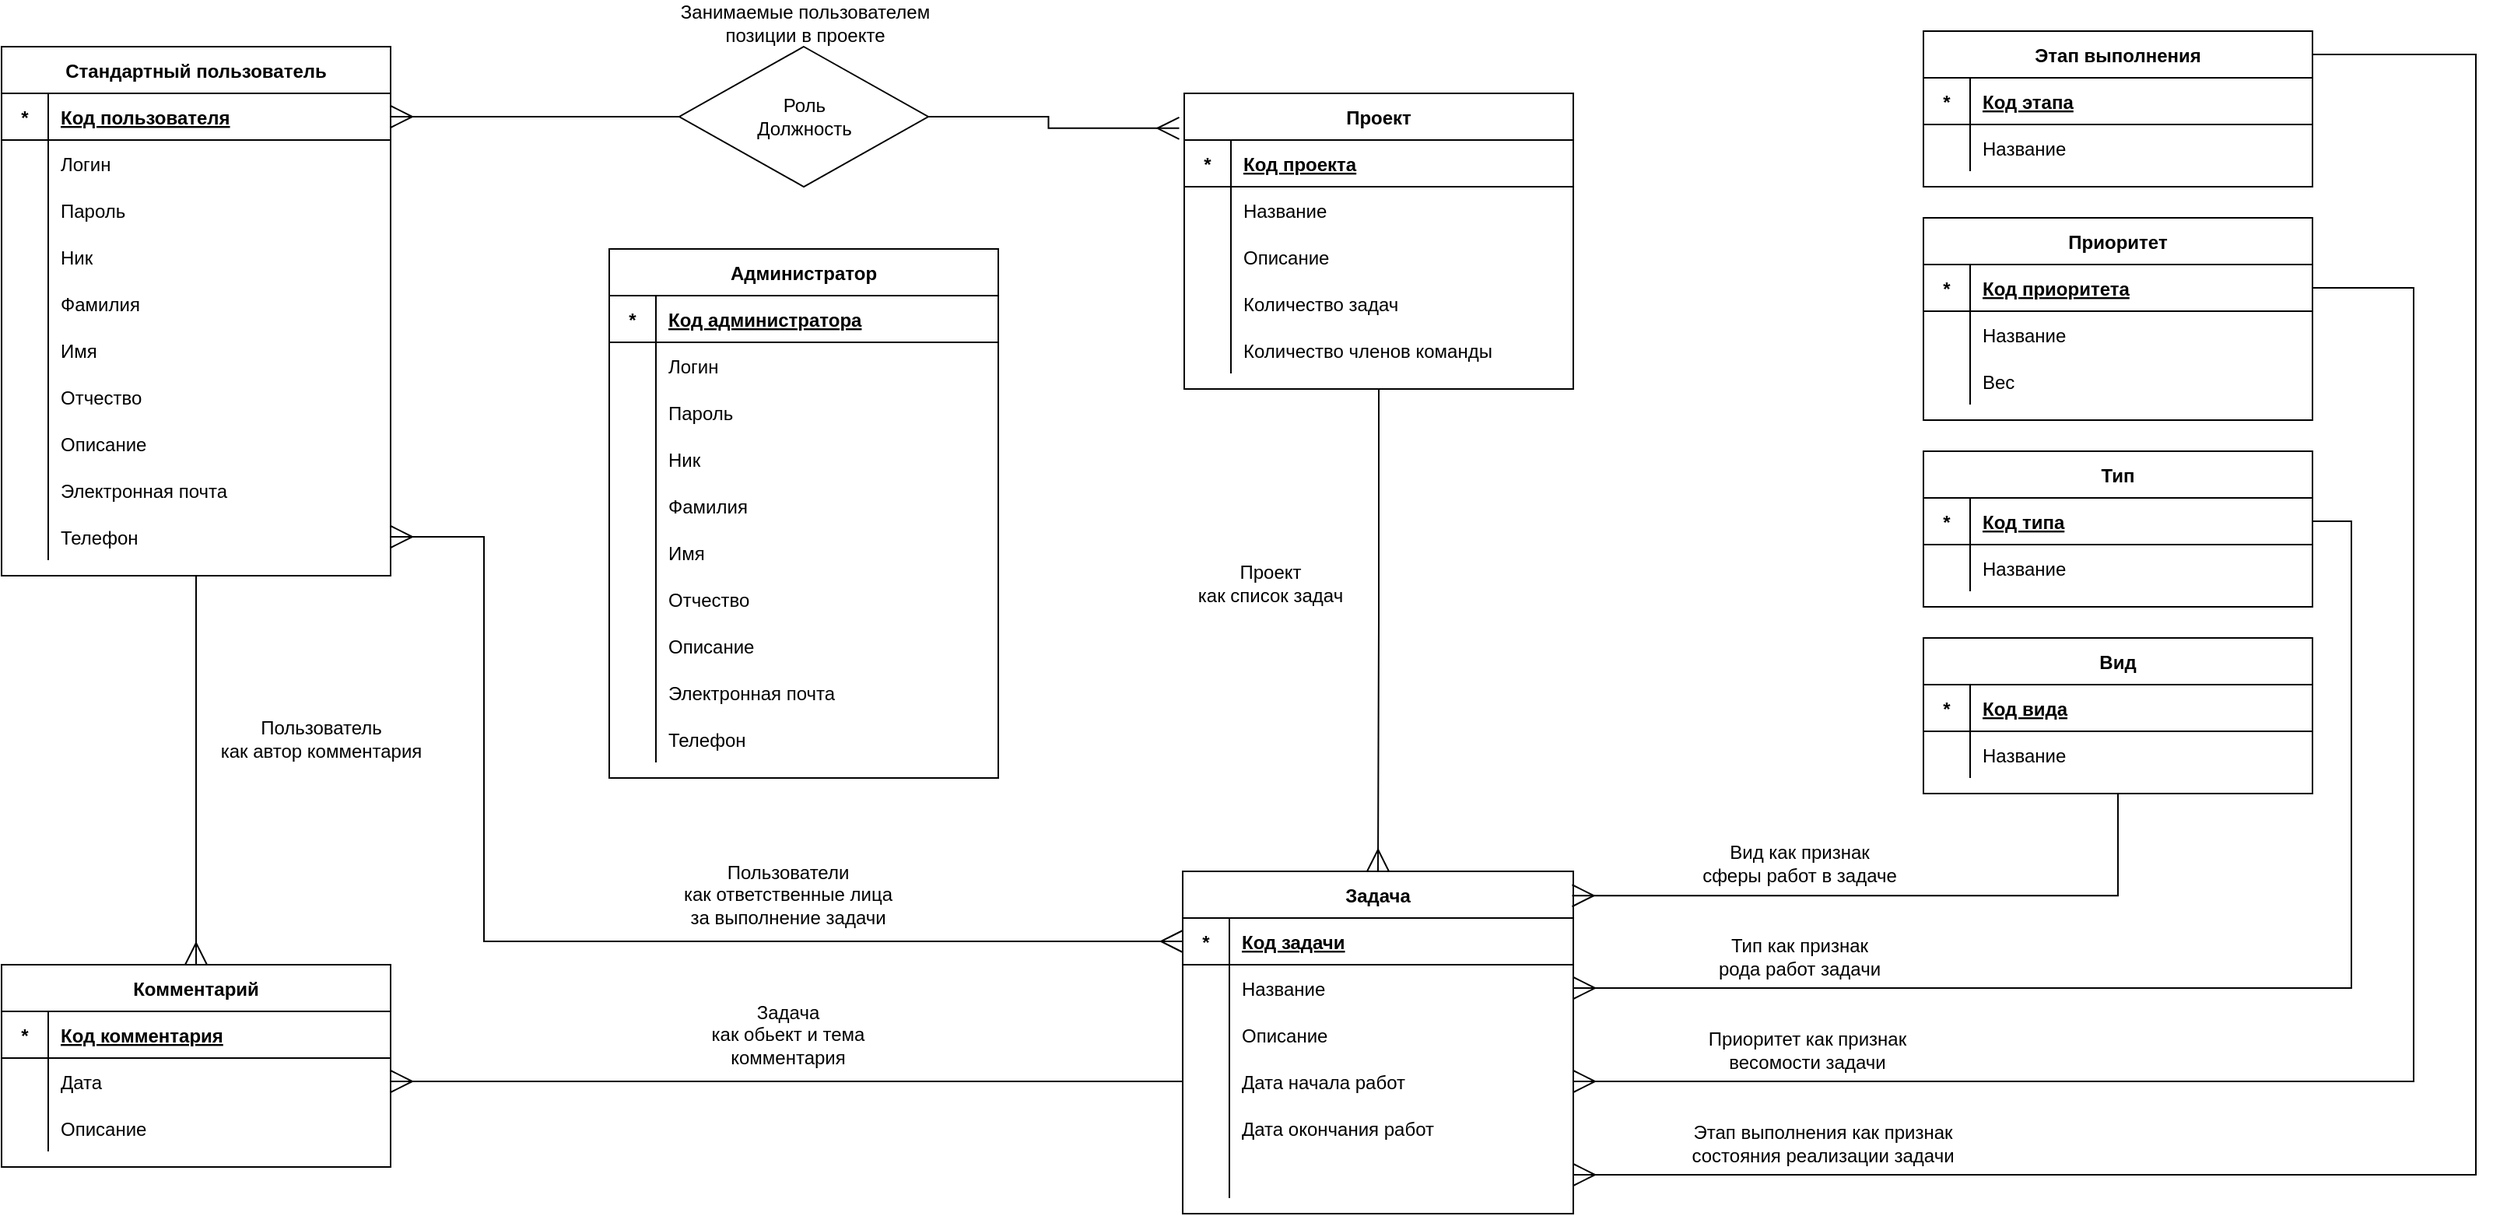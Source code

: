 <mxfile version="15.4.0" type="device"><diagram id="R2lEEEUBdFMjLlhIrx00" name="Page-1"><mxGraphModel dx="2313" dy="846" grid="1" gridSize="10" guides="1" tooltips="1" connect="1" arrows="1" fold="1" page="1" pageScale="1" pageWidth="850" pageHeight="1100" math="0" shadow="0" extFonts="Permanent Marker^https://fonts.googleapis.com/css?family=Permanent+Marker"><root><mxCell id="0"/><mxCell id="1" parent="0"/><mxCell id="KEWzs6Pm8bND37SmoEgK-163" value="Администратор" style="shape=table;startSize=30;container=1;collapsible=1;childLayout=tableLayout;fixedRows=1;rowLines=0;fontStyle=1;align=center;resizeLast=1;" parent="1" vertex="1"><mxGeometry x="-399.5" y="210" width="250" height="340.0" as="geometry"/></mxCell><mxCell id="KEWzs6Pm8bND37SmoEgK-164" value="" style="shape=partialRectangle;collapsible=0;dropTarget=0;pointerEvents=0;fillColor=none;points=[[0,0.5],[1,0.5]];portConstraint=eastwest;top=0;left=0;right=0;bottom=1;" parent="KEWzs6Pm8bND37SmoEgK-163" vertex="1"><mxGeometry y="30" width="250" height="30" as="geometry"/></mxCell><mxCell id="KEWzs6Pm8bND37SmoEgK-165" value="*" style="shape=partialRectangle;overflow=hidden;connectable=0;fillColor=none;top=0;left=0;bottom=0;right=0;fontStyle=1;" parent="KEWzs6Pm8bND37SmoEgK-164" vertex="1"><mxGeometry width="30" height="30" as="geometry"><mxRectangle width="30" height="30" as="alternateBounds"/></mxGeometry></mxCell><mxCell id="KEWzs6Pm8bND37SmoEgK-166" value="Код администратора" style="shape=partialRectangle;overflow=hidden;connectable=0;fillColor=none;top=0;left=0;bottom=0;right=0;align=left;spacingLeft=6;fontStyle=5;" parent="KEWzs6Pm8bND37SmoEgK-164" vertex="1"><mxGeometry x="30" width="220" height="30" as="geometry"><mxRectangle width="220" height="30" as="alternateBounds"/></mxGeometry></mxCell><mxCell id="GoolY54lpUksAZv1lYhe-7" style="shape=partialRectangle;collapsible=0;dropTarget=0;pointerEvents=0;fillColor=none;points=[[0,0.5],[1,0.5]];portConstraint=eastwest;top=0;left=0;right=0;bottom=0;" parent="KEWzs6Pm8bND37SmoEgK-163" vertex="1"><mxGeometry y="60" width="250" height="30" as="geometry"/></mxCell><mxCell id="GoolY54lpUksAZv1lYhe-8" style="shape=partialRectangle;overflow=hidden;connectable=0;fillColor=none;top=0;left=0;bottom=0;right=0;" parent="GoolY54lpUksAZv1lYhe-7" vertex="1"><mxGeometry width="30" height="30" as="geometry"><mxRectangle width="30" height="30" as="alternateBounds"/></mxGeometry></mxCell><mxCell id="GoolY54lpUksAZv1lYhe-9" value="Логин" style="shape=partialRectangle;overflow=hidden;connectable=0;fillColor=none;top=0;left=0;bottom=0;right=0;align=left;spacingLeft=6;" parent="GoolY54lpUksAZv1lYhe-7" vertex="1"><mxGeometry x="30" width="220" height="30" as="geometry"><mxRectangle width="220" height="30" as="alternateBounds"/></mxGeometry></mxCell><mxCell id="KEWzs6Pm8bND37SmoEgK-167" style="shape=partialRectangle;collapsible=0;dropTarget=0;pointerEvents=0;fillColor=none;points=[[0,0.5],[1,0.5]];portConstraint=eastwest;top=0;left=0;right=0;bottom=0;" parent="KEWzs6Pm8bND37SmoEgK-163" vertex="1"><mxGeometry y="90" width="250" height="30" as="geometry"/></mxCell><mxCell id="KEWzs6Pm8bND37SmoEgK-168" style="shape=partialRectangle;overflow=hidden;connectable=0;fillColor=none;top=0;left=0;bottom=0;right=0;" parent="KEWzs6Pm8bND37SmoEgK-167" vertex="1"><mxGeometry width="30" height="30" as="geometry"><mxRectangle width="30" height="30" as="alternateBounds"/></mxGeometry></mxCell><mxCell id="KEWzs6Pm8bND37SmoEgK-169" value="Пароль" style="shape=partialRectangle;overflow=hidden;connectable=0;fillColor=none;top=0;left=0;bottom=0;right=0;align=left;spacingLeft=6;" parent="KEWzs6Pm8bND37SmoEgK-167" vertex="1"><mxGeometry x="30" width="220" height="30" as="geometry"><mxRectangle width="220" height="30" as="alternateBounds"/></mxGeometry></mxCell><mxCell id="SejftRKRJtMJ-X5kxTXs-4" style="shape=partialRectangle;collapsible=0;dropTarget=0;pointerEvents=0;fillColor=none;points=[[0,0.5],[1,0.5]];portConstraint=eastwest;top=0;left=0;right=0;bottom=0;" parent="KEWzs6Pm8bND37SmoEgK-163" vertex="1"><mxGeometry y="120" width="250" height="30" as="geometry"/></mxCell><mxCell id="SejftRKRJtMJ-X5kxTXs-5" style="shape=partialRectangle;overflow=hidden;connectable=0;fillColor=none;top=0;left=0;bottom=0;right=0;" parent="SejftRKRJtMJ-X5kxTXs-4" vertex="1"><mxGeometry width="30" height="30" as="geometry"><mxRectangle width="30" height="30" as="alternateBounds"/></mxGeometry></mxCell><mxCell id="SejftRKRJtMJ-X5kxTXs-6" value="Ник" style="shape=partialRectangle;overflow=hidden;connectable=0;fillColor=none;top=0;left=0;bottom=0;right=0;align=left;spacingLeft=6;" parent="SejftRKRJtMJ-X5kxTXs-4" vertex="1"><mxGeometry x="30" width="220" height="30" as="geometry"><mxRectangle width="220" height="30" as="alternateBounds"/></mxGeometry></mxCell><mxCell id="KEWzs6Pm8bND37SmoEgK-170" value="" style="shape=partialRectangle;collapsible=0;dropTarget=0;pointerEvents=0;fillColor=none;points=[[0,0.5],[1,0.5]];portConstraint=eastwest;top=0;left=0;right=0;bottom=0;" parent="KEWzs6Pm8bND37SmoEgK-163" vertex="1"><mxGeometry y="150" width="250" height="30" as="geometry"/></mxCell><mxCell id="KEWzs6Pm8bND37SmoEgK-171" value="" style="shape=partialRectangle;overflow=hidden;connectable=0;fillColor=none;top=0;left=0;bottom=0;right=0;" parent="KEWzs6Pm8bND37SmoEgK-170" vertex="1"><mxGeometry width="30" height="30" as="geometry"><mxRectangle width="30" height="30" as="alternateBounds"/></mxGeometry></mxCell><mxCell id="KEWzs6Pm8bND37SmoEgK-172" value="Фамилия" style="shape=partialRectangle;overflow=hidden;connectable=0;fillColor=none;top=0;left=0;bottom=0;right=0;align=left;spacingLeft=6;" parent="KEWzs6Pm8bND37SmoEgK-170" vertex="1"><mxGeometry x="30" width="220" height="30" as="geometry"><mxRectangle width="220" height="30" as="alternateBounds"/></mxGeometry></mxCell><mxCell id="Utjhez6zao7klQIo2Ba_-10" style="shape=partialRectangle;collapsible=0;dropTarget=0;pointerEvents=0;fillColor=none;points=[[0,0.5],[1,0.5]];portConstraint=eastwest;top=0;left=0;right=0;bottom=0;" parent="KEWzs6Pm8bND37SmoEgK-163" vertex="1"><mxGeometry y="180" width="250" height="30" as="geometry"/></mxCell><mxCell id="Utjhez6zao7klQIo2Ba_-11" style="shape=partialRectangle;overflow=hidden;connectable=0;fillColor=none;top=0;left=0;bottom=0;right=0;" parent="Utjhez6zao7klQIo2Ba_-10" vertex="1"><mxGeometry width="30" height="30" as="geometry"><mxRectangle width="30" height="30" as="alternateBounds"/></mxGeometry></mxCell><mxCell id="Utjhez6zao7klQIo2Ba_-12" value="Имя" style="shape=partialRectangle;overflow=hidden;connectable=0;fillColor=none;top=0;left=0;bottom=0;right=0;align=left;spacingLeft=6;" parent="Utjhez6zao7klQIo2Ba_-10" vertex="1"><mxGeometry x="30" width="220" height="30" as="geometry"><mxRectangle width="220" height="30" as="alternateBounds"/></mxGeometry></mxCell><mxCell id="Utjhez6zao7klQIo2Ba_-7" style="shape=partialRectangle;collapsible=0;dropTarget=0;pointerEvents=0;fillColor=none;points=[[0,0.5],[1,0.5]];portConstraint=eastwest;top=0;left=0;right=0;bottom=0;" parent="KEWzs6Pm8bND37SmoEgK-163" vertex="1"><mxGeometry y="210" width="250" height="30" as="geometry"/></mxCell><mxCell id="Utjhez6zao7klQIo2Ba_-8" style="shape=partialRectangle;overflow=hidden;connectable=0;fillColor=none;top=0;left=0;bottom=0;right=0;" parent="Utjhez6zao7klQIo2Ba_-7" vertex="1"><mxGeometry width="30" height="30" as="geometry"><mxRectangle width="30" height="30" as="alternateBounds"/></mxGeometry></mxCell><mxCell id="Utjhez6zao7klQIo2Ba_-9" value="Отчество" style="shape=partialRectangle;overflow=hidden;connectable=0;fillColor=none;top=0;left=0;bottom=0;right=0;align=left;spacingLeft=6;" parent="Utjhez6zao7klQIo2Ba_-7" vertex="1"><mxGeometry x="30" width="220" height="30" as="geometry"><mxRectangle width="220" height="30" as="alternateBounds"/></mxGeometry></mxCell><mxCell id="KEWzs6Pm8bND37SmoEgK-173" value="" style="shape=partialRectangle;collapsible=0;dropTarget=0;pointerEvents=0;fillColor=none;points=[[0,0.5],[1,0.5]];portConstraint=eastwest;top=0;left=0;right=0;bottom=0;" parent="KEWzs6Pm8bND37SmoEgK-163" vertex="1"><mxGeometry y="240" width="250" height="30" as="geometry"/></mxCell><mxCell id="KEWzs6Pm8bND37SmoEgK-174" value="" style="shape=partialRectangle;overflow=hidden;connectable=0;fillColor=none;top=0;left=0;bottom=0;right=0;" parent="KEWzs6Pm8bND37SmoEgK-173" vertex="1"><mxGeometry width="30" height="30" as="geometry"><mxRectangle width="30" height="30" as="alternateBounds"/></mxGeometry></mxCell><mxCell id="KEWzs6Pm8bND37SmoEgK-175" value="Описание" style="shape=partialRectangle;overflow=hidden;connectable=0;fillColor=none;top=0;left=0;bottom=0;right=0;align=left;spacingLeft=6;" parent="KEWzs6Pm8bND37SmoEgK-173" vertex="1"><mxGeometry x="30" width="220" height="30" as="geometry"><mxRectangle width="220" height="30" as="alternateBounds"/></mxGeometry></mxCell><mxCell id="KEWzs6Pm8bND37SmoEgK-176" style="shape=partialRectangle;collapsible=0;dropTarget=0;pointerEvents=0;fillColor=none;points=[[0,0.5],[1,0.5]];portConstraint=eastwest;top=0;left=0;right=0;bottom=0;" parent="KEWzs6Pm8bND37SmoEgK-163" vertex="1"><mxGeometry y="270" width="250" height="30" as="geometry"/></mxCell><mxCell id="KEWzs6Pm8bND37SmoEgK-177" style="shape=partialRectangle;overflow=hidden;connectable=0;fillColor=none;top=0;left=0;bottom=0;right=0;" parent="KEWzs6Pm8bND37SmoEgK-176" vertex="1"><mxGeometry width="30" height="30" as="geometry"><mxRectangle width="30" height="30" as="alternateBounds"/></mxGeometry></mxCell><mxCell id="KEWzs6Pm8bND37SmoEgK-178" value="Электронная почта" style="shape=partialRectangle;overflow=hidden;connectable=0;fillColor=none;top=0;left=0;bottom=0;right=0;align=left;spacingLeft=6;" parent="KEWzs6Pm8bND37SmoEgK-176" vertex="1"><mxGeometry x="30" width="220" height="30" as="geometry"><mxRectangle width="220" height="30" as="alternateBounds"/></mxGeometry></mxCell><mxCell id="KEWzs6Pm8bND37SmoEgK-179" style="shape=partialRectangle;collapsible=0;dropTarget=0;pointerEvents=0;fillColor=none;points=[[0,0.5],[1,0.5]];portConstraint=eastwest;top=0;left=0;right=0;bottom=0;" parent="KEWzs6Pm8bND37SmoEgK-163" vertex="1"><mxGeometry y="300" width="250" height="30" as="geometry"/></mxCell><mxCell id="KEWzs6Pm8bND37SmoEgK-180" style="shape=partialRectangle;overflow=hidden;connectable=0;fillColor=none;top=0;left=0;bottom=0;right=0;" parent="KEWzs6Pm8bND37SmoEgK-179" vertex="1"><mxGeometry width="30" height="30" as="geometry"><mxRectangle width="30" height="30" as="alternateBounds"/></mxGeometry></mxCell><mxCell id="KEWzs6Pm8bND37SmoEgK-181" value="Телефон" style="shape=partialRectangle;overflow=hidden;connectable=0;fillColor=none;top=0;left=0;bottom=0;right=0;align=left;spacingLeft=6;" parent="KEWzs6Pm8bND37SmoEgK-179" vertex="1"><mxGeometry x="30" width="220" height="30" as="geometry"><mxRectangle width="220" height="30" as="alternateBounds"/></mxGeometry></mxCell><mxCell id="JTHcvcnWKTFzmuKznncK-1" value="Проект" style="shape=table;startSize=30;container=1;collapsible=1;childLayout=tableLayout;fixedRows=1;rowLines=0;fontStyle=1;align=center;resizeLast=1;" parent="1" vertex="1"><mxGeometry x="-30" y="110" width="250" height="190" as="geometry"><mxRectangle x="70" y="360" width="70" height="30" as="alternateBounds"/></mxGeometry></mxCell><mxCell id="JTHcvcnWKTFzmuKznncK-2" value="" style="shape=partialRectangle;collapsible=0;dropTarget=0;pointerEvents=0;fillColor=none;points=[[0,0.5],[1,0.5]];portConstraint=eastwest;top=0;left=0;right=0;bottom=1;" parent="JTHcvcnWKTFzmuKznncK-1" vertex="1"><mxGeometry y="30" width="250" height="30" as="geometry"/></mxCell><mxCell id="JTHcvcnWKTFzmuKznncK-3" value="*" style="shape=partialRectangle;overflow=hidden;connectable=0;fillColor=none;top=0;left=0;bottom=0;right=0;fontStyle=1;" parent="JTHcvcnWKTFzmuKznncK-2" vertex="1"><mxGeometry width="30" height="30" as="geometry"><mxRectangle width="30" height="30" as="alternateBounds"/></mxGeometry></mxCell><mxCell id="JTHcvcnWKTFzmuKznncK-4" value="Код проекта" style="shape=partialRectangle;overflow=hidden;connectable=0;fillColor=none;top=0;left=0;bottom=0;right=0;align=left;spacingLeft=6;fontStyle=5;" parent="JTHcvcnWKTFzmuKznncK-2" vertex="1"><mxGeometry x="30" width="220" height="30" as="geometry"><mxRectangle width="220" height="30" as="alternateBounds"/></mxGeometry></mxCell><mxCell id="JTHcvcnWKTFzmuKznncK-5" value="" style="shape=partialRectangle;collapsible=0;dropTarget=0;pointerEvents=0;fillColor=none;points=[[0,0.5],[1,0.5]];portConstraint=eastwest;top=0;left=0;right=0;bottom=0;" parent="JTHcvcnWKTFzmuKznncK-1" vertex="1"><mxGeometry y="60" width="250" height="30" as="geometry"/></mxCell><mxCell id="JTHcvcnWKTFzmuKznncK-6" value="" style="shape=partialRectangle;overflow=hidden;connectable=0;fillColor=none;top=0;left=0;bottom=0;right=0;" parent="JTHcvcnWKTFzmuKznncK-5" vertex="1"><mxGeometry width="30" height="30" as="geometry"><mxRectangle width="30" height="30" as="alternateBounds"/></mxGeometry></mxCell><mxCell id="JTHcvcnWKTFzmuKznncK-7" value="Название" style="shape=partialRectangle;overflow=hidden;connectable=0;fillColor=none;top=0;left=0;bottom=0;right=0;align=left;spacingLeft=6;" parent="JTHcvcnWKTFzmuKznncK-5" vertex="1"><mxGeometry x="30" width="220" height="30" as="geometry"><mxRectangle width="220" height="30" as="alternateBounds"/></mxGeometry></mxCell><mxCell id="JTHcvcnWKTFzmuKznncK-8" value="" style="shape=partialRectangle;collapsible=0;dropTarget=0;pointerEvents=0;fillColor=none;points=[[0,0.5],[1,0.5]];portConstraint=eastwest;top=0;left=0;right=0;bottom=0;" parent="JTHcvcnWKTFzmuKznncK-1" vertex="1"><mxGeometry y="90" width="250" height="30" as="geometry"/></mxCell><mxCell id="JTHcvcnWKTFzmuKznncK-9" value="" style="shape=partialRectangle;overflow=hidden;connectable=0;fillColor=none;top=0;left=0;bottom=0;right=0;" parent="JTHcvcnWKTFzmuKznncK-8" vertex="1"><mxGeometry width="30" height="30" as="geometry"><mxRectangle width="30" height="30" as="alternateBounds"/></mxGeometry></mxCell><mxCell id="JTHcvcnWKTFzmuKznncK-10" value="Описание" style="shape=partialRectangle;overflow=hidden;connectable=0;fillColor=none;top=0;left=0;bottom=0;right=0;align=left;spacingLeft=6;" parent="JTHcvcnWKTFzmuKznncK-8" vertex="1"><mxGeometry x="30" width="220" height="30" as="geometry"><mxRectangle width="220" height="30" as="alternateBounds"/></mxGeometry></mxCell><mxCell id="Se9pl_aKcLEokG1FZjeS-4" style="shape=partialRectangle;collapsible=0;dropTarget=0;pointerEvents=0;fillColor=none;points=[[0,0.5],[1,0.5]];portConstraint=eastwest;top=0;left=0;right=0;bottom=0;" parent="JTHcvcnWKTFzmuKznncK-1" vertex="1"><mxGeometry y="120" width="250" height="30" as="geometry"/></mxCell><mxCell id="Se9pl_aKcLEokG1FZjeS-5" style="shape=partialRectangle;overflow=hidden;connectable=0;fillColor=none;top=0;left=0;bottom=0;right=0;" parent="Se9pl_aKcLEokG1FZjeS-4" vertex="1"><mxGeometry width="30" height="30" as="geometry"><mxRectangle width="30" height="30" as="alternateBounds"/></mxGeometry></mxCell><mxCell id="Se9pl_aKcLEokG1FZjeS-6" value="Количество задач" style="shape=partialRectangle;overflow=hidden;connectable=0;fillColor=none;top=0;left=0;bottom=0;right=0;align=left;spacingLeft=6;" parent="Se9pl_aKcLEokG1FZjeS-4" vertex="1"><mxGeometry x="30" width="220" height="30" as="geometry"><mxRectangle width="220" height="30" as="alternateBounds"/></mxGeometry></mxCell><mxCell id="Se9pl_aKcLEokG1FZjeS-8" style="shape=partialRectangle;collapsible=0;dropTarget=0;pointerEvents=0;fillColor=none;points=[[0,0.5],[1,0.5]];portConstraint=eastwest;top=0;left=0;right=0;bottom=0;" parent="JTHcvcnWKTFzmuKznncK-1" vertex="1"><mxGeometry y="150" width="250" height="30" as="geometry"/></mxCell><mxCell id="Se9pl_aKcLEokG1FZjeS-9" style="shape=partialRectangle;overflow=hidden;connectable=0;fillColor=none;top=0;left=0;bottom=0;right=0;" parent="Se9pl_aKcLEokG1FZjeS-8" vertex="1"><mxGeometry width="30" height="30" as="geometry"><mxRectangle width="30" height="30" as="alternateBounds"/></mxGeometry></mxCell><mxCell id="Se9pl_aKcLEokG1FZjeS-10" value="Количество членов команды" style="shape=partialRectangle;overflow=hidden;connectable=0;fillColor=none;top=0;left=0;bottom=0;right=0;align=left;spacingLeft=6;" parent="Se9pl_aKcLEokG1FZjeS-8" vertex="1"><mxGeometry x="30" width="220" height="30" as="geometry"><mxRectangle width="220" height="30" as="alternateBounds"/></mxGeometry></mxCell><mxCell id="JTHcvcnWKTFzmuKznncK-11" value="Задача" style="shape=table;startSize=30;container=1;collapsible=1;childLayout=tableLayout;fixedRows=1;rowLines=0;fontStyle=1;align=center;resizeLast=1;" parent="1" vertex="1"><mxGeometry x="-31" y="610" width="251" height="220" as="geometry"/></mxCell><mxCell id="JTHcvcnWKTFzmuKznncK-12" value="" style="shape=partialRectangle;collapsible=0;dropTarget=0;pointerEvents=0;fillColor=none;points=[[0,0.5],[1,0.5]];portConstraint=eastwest;top=0;left=0;right=0;bottom=1;" parent="JTHcvcnWKTFzmuKznncK-11" vertex="1"><mxGeometry y="30" width="251" height="30" as="geometry"/></mxCell><mxCell id="JTHcvcnWKTFzmuKznncK-13" value="*" style="shape=partialRectangle;overflow=hidden;connectable=0;fillColor=none;top=0;left=0;bottom=0;right=0;fontStyle=1;" parent="JTHcvcnWKTFzmuKznncK-12" vertex="1"><mxGeometry width="30" height="30" as="geometry"><mxRectangle width="30" height="30" as="alternateBounds"/></mxGeometry></mxCell><mxCell id="JTHcvcnWKTFzmuKznncK-14" value="Код задачи" style="shape=partialRectangle;overflow=hidden;connectable=0;fillColor=none;top=0;left=0;bottom=0;right=0;align=left;spacingLeft=6;fontStyle=5;" parent="JTHcvcnWKTFzmuKznncK-12" vertex="1"><mxGeometry x="30" width="221" height="30" as="geometry"><mxRectangle width="221" height="30" as="alternateBounds"/></mxGeometry></mxCell><mxCell id="JTHcvcnWKTFzmuKznncK-15" value="" style="shape=partialRectangle;collapsible=0;dropTarget=0;pointerEvents=0;fillColor=none;points=[[0,0.5],[1,0.5]];portConstraint=eastwest;top=0;left=0;right=0;bottom=0;" parent="JTHcvcnWKTFzmuKznncK-11" vertex="1"><mxGeometry y="60" width="251" height="30" as="geometry"/></mxCell><mxCell id="JTHcvcnWKTFzmuKznncK-16" value="" style="shape=partialRectangle;overflow=hidden;connectable=0;fillColor=none;top=0;left=0;bottom=0;right=0;" parent="JTHcvcnWKTFzmuKznncK-15" vertex="1"><mxGeometry width="30" height="30" as="geometry"><mxRectangle width="30" height="30" as="alternateBounds"/></mxGeometry></mxCell><mxCell id="JTHcvcnWKTFzmuKznncK-17" value="Название" style="shape=partialRectangle;overflow=hidden;connectable=0;fillColor=none;top=0;left=0;bottom=0;right=0;align=left;spacingLeft=6;" parent="JTHcvcnWKTFzmuKznncK-15" vertex="1"><mxGeometry x="30" width="221" height="30" as="geometry"><mxRectangle width="221" height="30" as="alternateBounds"/></mxGeometry></mxCell><mxCell id="JTHcvcnWKTFzmuKznncK-18" value="" style="shape=partialRectangle;collapsible=0;dropTarget=0;pointerEvents=0;fillColor=none;points=[[0,0.5],[1,0.5]];portConstraint=eastwest;top=0;left=0;right=0;bottom=0;" parent="JTHcvcnWKTFzmuKznncK-11" vertex="1"><mxGeometry y="90" width="251" height="30" as="geometry"/></mxCell><mxCell id="JTHcvcnWKTFzmuKznncK-19" value="" style="shape=partialRectangle;overflow=hidden;connectable=0;fillColor=none;top=0;left=0;bottom=0;right=0;" parent="JTHcvcnWKTFzmuKznncK-18" vertex="1"><mxGeometry width="30" height="30" as="geometry"><mxRectangle width="30" height="30" as="alternateBounds"/></mxGeometry></mxCell><mxCell id="JTHcvcnWKTFzmuKznncK-20" value="Описание" style="shape=partialRectangle;overflow=hidden;connectable=0;fillColor=none;top=0;left=0;bottom=0;right=0;align=left;spacingLeft=6;" parent="JTHcvcnWKTFzmuKznncK-18" vertex="1"><mxGeometry x="30" width="221" height="30" as="geometry"><mxRectangle width="221" height="30" as="alternateBounds"/></mxGeometry></mxCell><mxCell id="JTHcvcnWKTFzmuKznncK-21" style="shape=partialRectangle;collapsible=0;dropTarget=0;pointerEvents=0;fillColor=none;points=[[0,0.5],[1,0.5]];portConstraint=eastwest;top=0;left=0;right=0;bottom=0;" parent="JTHcvcnWKTFzmuKznncK-11" vertex="1"><mxGeometry y="120" width="251" height="30" as="geometry"/></mxCell><mxCell id="JTHcvcnWKTFzmuKznncK-22" style="shape=partialRectangle;overflow=hidden;connectable=0;fillColor=none;top=0;left=0;bottom=0;right=0;" parent="JTHcvcnWKTFzmuKznncK-21" vertex="1"><mxGeometry width="30" height="30" as="geometry"><mxRectangle width="30" height="30" as="alternateBounds"/></mxGeometry></mxCell><mxCell id="JTHcvcnWKTFzmuKznncK-23" value="Дата начала работ" style="shape=partialRectangle;overflow=hidden;connectable=0;fillColor=none;top=0;left=0;bottom=0;right=0;align=left;spacingLeft=6;" parent="JTHcvcnWKTFzmuKznncK-21" vertex="1"><mxGeometry x="30" width="221" height="30" as="geometry"><mxRectangle width="221" height="30" as="alternateBounds"/></mxGeometry></mxCell><mxCell id="JTHcvcnWKTFzmuKznncK-24" style="shape=partialRectangle;collapsible=0;dropTarget=0;pointerEvents=0;fillColor=none;points=[[0,0.5],[1,0.5]];portConstraint=eastwest;top=0;left=0;right=0;bottom=0;" parent="JTHcvcnWKTFzmuKznncK-11" vertex="1"><mxGeometry y="150" width="251" height="30" as="geometry"/></mxCell><mxCell id="JTHcvcnWKTFzmuKznncK-25" style="shape=partialRectangle;overflow=hidden;connectable=0;fillColor=none;top=0;left=0;bottom=0;right=0;" parent="JTHcvcnWKTFzmuKznncK-24" vertex="1"><mxGeometry width="30" height="30" as="geometry"><mxRectangle width="30" height="30" as="alternateBounds"/></mxGeometry></mxCell><mxCell id="JTHcvcnWKTFzmuKznncK-26" value="Дата окончания работ" style="shape=partialRectangle;overflow=hidden;connectable=0;fillColor=none;top=0;left=0;bottom=0;right=0;align=left;spacingLeft=6;" parent="JTHcvcnWKTFzmuKznncK-24" vertex="1"><mxGeometry x="30" width="221" height="30" as="geometry"><mxRectangle width="221" height="30" as="alternateBounds"/></mxGeometry></mxCell><mxCell id="87GUrouihFp6x3GNBXlj-17" style="shape=partialRectangle;collapsible=0;dropTarget=0;pointerEvents=0;fillColor=none;points=[[0,0.5],[1,0.5]];portConstraint=eastwest;top=0;left=0;right=0;bottom=0;" parent="JTHcvcnWKTFzmuKznncK-11" vertex="1"><mxGeometry y="180" width="251" height="30" as="geometry"/></mxCell><mxCell id="87GUrouihFp6x3GNBXlj-18" style="shape=partialRectangle;overflow=hidden;connectable=0;fillColor=none;top=0;left=0;bottom=0;right=0;" parent="87GUrouihFp6x3GNBXlj-17" vertex="1"><mxGeometry width="30" height="30" as="geometry"><mxRectangle width="30" height="30" as="alternateBounds"/></mxGeometry></mxCell><mxCell id="87GUrouihFp6x3GNBXlj-19" style="shape=partialRectangle;overflow=hidden;connectable=0;fillColor=none;top=0;left=0;bottom=0;right=0;align=left;spacingLeft=6;" parent="87GUrouihFp6x3GNBXlj-17" vertex="1"><mxGeometry x="30" width="221" height="30" as="geometry"><mxRectangle width="221" height="30" as="alternateBounds"/></mxGeometry></mxCell><mxCell id="JTHcvcnWKTFzmuKznncK-27" style="edgeStyle=orthogonalEdgeStyle;rounded=0;orthogonalLoop=1;jettySize=auto;html=1;exitX=0.5;exitY=0;exitDx=0;exitDy=0;entryX=0.5;entryY=1;entryDx=0;entryDy=0;endSize=12;startSize=12;endArrow=none;endFill=0;startArrow=ERmany;startFill=0;" parent="1" source="JTHcvcnWKTFzmuKznncK-28" target="JTHcvcnWKTFzmuKznncK-62" edge="1"><mxGeometry relative="1" as="geometry"/></mxCell><mxCell id="JTHcvcnWKTFzmuKznncK-28" value="Комментарий" style="shape=table;startSize=30;container=1;collapsible=1;childLayout=tableLayout;fixedRows=1;rowLines=0;fontStyle=1;align=center;resizeLast=1;" parent="1" vertex="1"><mxGeometry x="-790" y="670" width="250" height="130" as="geometry"/></mxCell><mxCell id="JTHcvcnWKTFzmuKznncK-29" value="" style="shape=partialRectangle;collapsible=0;dropTarget=0;pointerEvents=0;fillColor=none;points=[[0,0.5],[1,0.5]];portConstraint=eastwest;top=0;left=0;right=0;bottom=1;" parent="JTHcvcnWKTFzmuKznncK-28" vertex="1"><mxGeometry y="30" width="250" height="30" as="geometry"/></mxCell><mxCell id="JTHcvcnWKTFzmuKznncK-30" value="*" style="shape=partialRectangle;overflow=hidden;connectable=0;fillColor=none;top=0;left=0;bottom=0;right=0;fontStyle=1;" parent="JTHcvcnWKTFzmuKznncK-29" vertex="1"><mxGeometry width="30" height="30" as="geometry"><mxRectangle width="30" height="30" as="alternateBounds"/></mxGeometry></mxCell><mxCell id="JTHcvcnWKTFzmuKznncK-31" value="Код комментария" style="shape=partialRectangle;overflow=hidden;connectable=0;fillColor=none;top=0;left=0;bottom=0;right=0;align=left;spacingLeft=6;fontStyle=5;" parent="JTHcvcnWKTFzmuKznncK-29" vertex="1"><mxGeometry x="30" width="220" height="30" as="geometry"><mxRectangle width="220" height="30" as="alternateBounds"/></mxGeometry></mxCell><mxCell id="JTHcvcnWKTFzmuKznncK-32" value="" style="shape=partialRectangle;collapsible=0;dropTarget=0;pointerEvents=0;fillColor=none;points=[[0,0.5],[1,0.5]];portConstraint=eastwest;top=0;left=0;right=0;bottom=0;" parent="JTHcvcnWKTFzmuKznncK-28" vertex="1"><mxGeometry y="60" width="250" height="30" as="geometry"/></mxCell><mxCell id="JTHcvcnWKTFzmuKznncK-33" value="" style="shape=partialRectangle;overflow=hidden;connectable=0;fillColor=none;top=0;left=0;bottom=0;right=0;" parent="JTHcvcnWKTFzmuKznncK-32" vertex="1"><mxGeometry width="30" height="30" as="geometry"><mxRectangle width="30" height="30" as="alternateBounds"/></mxGeometry></mxCell><mxCell id="JTHcvcnWKTFzmuKznncK-34" value="Дата" style="shape=partialRectangle;overflow=hidden;connectable=0;fillColor=none;top=0;left=0;bottom=0;right=0;align=left;spacingLeft=6;" parent="JTHcvcnWKTFzmuKznncK-32" vertex="1"><mxGeometry x="30" width="220" height="30" as="geometry"><mxRectangle width="220" height="30" as="alternateBounds"/></mxGeometry></mxCell><mxCell id="JTHcvcnWKTFzmuKznncK-35" style="shape=partialRectangle;collapsible=0;dropTarget=0;pointerEvents=0;fillColor=none;points=[[0,0.5],[1,0.5]];portConstraint=eastwest;top=0;left=0;right=0;bottom=0;" parent="JTHcvcnWKTFzmuKznncK-28" vertex="1"><mxGeometry y="90" width="250" height="30" as="geometry"/></mxCell><mxCell id="JTHcvcnWKTFzmuKznncK-36" style="shape=partialRectangle;overflow=hidden;connectable=0;fillColor=none;top=0;left=0;bottom=0;right=0;" parent="JTHcvcnWKTFzmuKznncK-35" vertex="1"><mxGeometry width="30" height="30" as="geometry"><mxRectangle width="30" height="30" as="alternateBounds"/></mxGeometry></mxCell><mxCell id="JTHcvcnWKTFzmuKznncK-37" value="Описание" style="shape=partialRectangle;overflow=hidden;connectable=0;fillColor=none;top=0;left=0;bottom=0;right=0;align=left;spacingLeft=6;" parent="JTHcvcnWKTFzmuKznncK-35" vertex="1"><mxGeometry x="30" width="220" height="30" as="geometry"><mxRectangle width="220" height="30" as="alternateBounds"/></mxGeometry></mxCell><mxCell id="JTHcvcnWKTFzmuKznncK-38" value="Вид" style="shape=table;startSize=30;container=1;collapsible=1;childLayout=tableLayout;fixedRows=1;rowLines=0;fontStyle=1;align=center;resizeLast=1;" parent="1" vertex="1"><mxGeometry x="445" y="460" width="250" height="100.0" as="geometry"/></mxCell><mxCell id="JTHcvcnWKTFzmuKznncK-39" value="" style="shape=partialRectangle;collapsible=0;dropTarget=0;pointerEvents=0;fillColor=none;points=[[0,0.5],[1,0.5]];portConstraint=eastwest;top=0;left=0;right=0;bottom=1;" parent="JTHcvcnWKTFzmuKznncK-38" vertex="1"><mxGeometry y="30" width="250" height="30" as="geometry"/></mxCell><mxCell id="JTHcvcnWKTFzmuKznncK-40" value="*" style="shape=partialRectangle;overflow=hidden;connectable=0;fillColor=none;top=0;left=0;bottom=0;right=0;fontStyle=1;" parent="JTHcvcnWKTFzmuKznncK-39" vertex="1"><mxGeometry width="30" height="30" as="geometry"><mxRectangle width="30" height="30" as="alternateBounds"/></mxGeometry></mxCell><mxCell id="JTHcvcnWKTFzmuKznncK-41" value="Код вида" style="shape=partialRectangle;overflow=hidden;connectable=0;fillColor=none;top=0;left=0;bottom=0;right=0;align=left;spacingLeft=6;fontStyle=5;" parent="JTHcvcnWKTFzmuKznncK-39" vertex="1"><mxGeometry x="30" width="220" height="30" as="geometry"><mxRectangle width="220" height="30" as="alternateBounds"/></mxGeometry></mxCell><mxCell id="JTHcvcnWKTFzmuKznncK-42" value="" style="shape=partialRectangle;collapsible=0;dropTarget=0;pointerEvents=0;fillColor=none;points=[[0,0.5],[1,0.5]];portConstraint=eastwest;top=0;left=0;right=0;bottom=0;" parent="JTHcvcnWKTFzmuKznncK-38" vertex="1"><mxGeometry y="60" width="250" height="30" as="geometry"/></mxCell><mxCell id="JTHcvcnWKTFzmuKznncK-43" value="" style="shape=partialRectangle;overflow=hidden;connectable=0;fillColor=none;top=0;left=0;bottom=0;right=0;" parent="JTHcvcnWKTFzmuKznncK-42" vertex="1"><mxGeometry width="30" height="30" as="geometry"><mxRectangle width="30" height="30" as="alternateBounds"/></mxGeometry></mxCell><mxCell id="JTHcvcnWKTFzmuKznncK-44" value="Название" style="shape=partialRectangle;overflow=hidden;connectable=0;fillColor=none;top=0;left=0;bottom=0;right=0;align=left;spacingLeft=6;" parent="JTHcvcnWKTFzmuKznncK-42" vertex="1"><mxGeometry x="30" width="220" height="30" as="geometry"><mxRectangle width="220" height="30" as="alternateBounds"/></mxGeometry></mxCell><mxCell id="JTHcvcnWKTFzmuKznncK-45" value="Тип" style="shape=table;startSize=30;container=1;collapsible=1;childLayout=tableLayout;fixedRows=1;rowLines=0;fontStyle=1;align=center;resizeLast=1;" parent="1" vertex="1"><mxGeometry x="445" y="340" width="250" height="100.0" as="geometry"/></mxCell><mxCell id="JTHcvcnWKTFzmuKznncK-46" value="" style="shape=partialRectangle;collapsible=0;dropTarget=0;pointerEvents=0;fillColor=none;points=[[0,0.5],[1,0.5]];portConstraint=eastwest;top=0;left=0;right=0;bottom=1;" parent="JTHcvcnWKTFzmuKznncK-45" vertex="1"><mxGeometry y="30" width="250" height="30" as="geometry"/></mxCell><mxCell id="JTHcvcnWKTFzmuKznncK-47" value="*" style="shape=partialRectangle;overflow=hidden;connectable=0;fillColor=none;top=0;left=0;bottom=0;right=0;fontStyle=1;" parent="JTHcvcnWKTFzmuKznncK-46" vertex="1"><mxGeometry width="30" height="30" as="geometry"><mxRectangle width="30" height="30" as="alternateBounds"/></mxGeometry></mxCell><mxCell id="JTHcvcnWKTFzmuKznncK-48" value="Код типа" style="shape=partialRectangle;overflow=hidden;connectable=0;fillColor=none;top=0;left=0;bottom=0;right=0;align=left;spacingLeft=6;fontStyle=5;" parent="JTHcvcnWKTFzmuKznncK-46" vertex="1"><mxGeometry x="30" width="220" height="30" as="geometry"><mxRectangle width="220" height="30" as="alternateBounds"/></mxGeometry></mxCell><mxCell id="JTHcvcnWKTFzmuKznncK-49" value="" style="shape=partialRectangle;collapsible=0;dropTarget=0;pointerEvents=0;fillColor=none;points=[[0,0.5],[1,0.5]];portConstraint=eastwest;top=0;left=0;right=0;bottom=0;" parent="JTHcvcnWKTFzmuKznncK-45" vertex="1"><mxGeometry y="60" width="250" height="30" as="geometry"/></mxCell><mxCell id="JTHcvcnWKTFzmuKznncK-50" value="" style="shape=partialRectangle;overflow=hidden;connectable=0;fillColor=none;top=0;left=0;bottom=0;right=0;" parent="JTHcvcnWKTFzmuKznncK-49" vertex="1"><mxGeometry width="30" height="30" as="geometry"><mxRectangle width="30" height="30" as="alternateBounds"/></mxGeometry></mxCell><mxCell id="JTHcvcnWKTFzmuKznncK-51" value="Название" style="shape=partialRectangle;overflow=hidden;connectable=0;fillColor=none;top=0;left=0;bottom=0;right=0;align=left;spacingLeft=6;" parent="JTHcvcnWKTFzmuKznncK-49" vertex="1"><mxGeometry x="30" width="220" height="30" as="geometry"><mxRectangle width="220" height="30" as="alternateBounds"/></mxGeometry></mxCell><mxCell id="87GUrouihFp6x3GNBXlj-6" style="edgeStyle=orthogonalEdgeStyle;rounded=0;orthogonalLoop=1;jettySize=auto;html=1;exitX=1;exitY=0.5;exitDx=0;exitDy=0;startArrow=none;startFill=0;endArrow=ERmany;endFill=0;startSize=12;endSize=12;entryX=1;entryY=0.5;entryDx=0;entryDy=0;" parent="1" source="JTHcvcnWKTFzmuKznncK-53" target="JTHcvcnWKTFzmuKznncK-21" edge="1"><mxGeometry relative="1" as="geometry"><mxPoint x="400" y="730" as="targetPoint"/><Array as="points"><mxPoint x="760" y="235"/><mxPoint x="760" y="745"/></Array></mxGeometry></mxCell><mxCell id="JTHcvcnWKTFzmuKznncK-52" value="Приоритет" style="shape=table;startSize=30;container=1;collapsible=1;childLayout=tableLayout;fixedRows=1;rowLines=0;fontStyle=1;align=center;resizeLast=1;" parent="1" vertex="1"><mxGeometry x="445" y="190" width="250" height="130.0" as="geometry"/></mxCell><mxCell id="JTHcvcnWKTFzmuKznncK-53" value="" style="shape=partialRectangle;collapsible=0;dropTarget=0;pointerEvents=0;fillColor=none;points=[[0,0.5],[1,0.5]];portConstraint=eastwest;top=0;left=0;right=0;bottom=1;" parent="JTHcvcnWKTFzmuKznncK-52" vertex="1"><mxGeometry y="30" width="250" height="30" as="geometry"/></mxCell><mxCell id="JTHcvcnWKTFzmuKznncK-54" value="*" style="shape=partialRectangle;overflow=hidden;connectable=0;fillColor=none;top=0;left=0;bottom=0;right=0;fontStyle=1;" parent="JTHcvcnWKTFzmuKznncK-53" vertex="1"><mxGeometry width="30" height="30" as="geometry"><mxRectangle width="30" height="30" as="alternateBounds"/></mxGeometry></mxCell><mxCell id="JTHcvcnWKTFzmuKznncK-55" value="Код приоритета" style="shape=partialRectangle;overflow=hidden;connectable=0;fillColor=none;top=0;left=0;bottom=0;right=0;align=left;spacingLeft=6;fontStyle=5;" parent="JTHcvcnWKTFzmuKznncK-53" vertex="1"><mxGeometry x="30" width="220" height="30" as="geometry"><mxRectangle width="220" height="30" as="alternateBounds"/></mxGeometry></mxCell><mxCell id="JTHcvcnWKTFzmuKznncK-56" value="" style="shape=partialRectangle;collapsible=0;dropTarget=0;pointerEvents=0;fillColor=none;points=[[0,0.5],[1,0.5]];portConstraint=eastwest;top=0;left=0;right=0;bottom=0;" parent="JTHcvcnWKTFzmuKznncK-52" vertex="1"><mxGeometry y="60" width="250" height="30" as="geometry"/></mxCell><mxCell id="JTHcvcnWKTFzmuKznncK-57" value="" style="shape=partialRectangle;overflow=hidden;connectable=0;fillColor=none;top=0;left=0;bottom=0;right=0;" parent="JTHcvcnWKTFzmuKznncK-56" vertex="1"><mxGeometry width="30" height="30" as="geometry"><mxRectangle width="30" height="30" as="alternateBounds"/></mxGeometry></mxCell><mxCell id="JTHcvcnWKTFzmuKznncK-58" value="Название" style="shape=partialRectangle;overflow=hidden;connectable=0;fillColor=none;top=0;left=0;bottom=0;right=0;align=left;spacingLeft=6;" parent="JTHcvcnWKTFzmuKznncK-56" vertex="1"><mxGeometry x="30" width="220" height="30" as="geometry"><mxRectangle width="220" height="30" as="alternateBounds"/></mxGeometry></mxCell><mxCell id="Se9pl_aKcLEokG1FZjeS-1" style="shape=partialRectangle;collapsible=0;dropTarget=0;pointerEvents=0;fillColor=none;points=[[0,0.5],[1,0.5]];portConstraint=eastwest;top=0;left=0;right=0;bottom=0;" parent="JTHcvcnWKTFzmuKznncK-52" vertex="1"><mxGeometry y="90" width="250" height="30" as="geometry"/></mxCell><mxCell id="Se9pl_aKcLEokG1FZjeS-2" style="shape=partialRectangle;overflow=hidden;connectable=0;fillColor=none;top=0;left=0;bottom=0;right=0;" parent="Se9pl_aKcLEokG1FZjeS-1" vertex="1"><mxGeometry width="30" height="30" as="geometry"><mxRectangle width="30" height="30" as="alternateBounds"/></mxGeometry></mxCell><mxCell id="Se9pl_aKcLEokG1FZjeS-3" value="Вес" style="shape=partialRectangle;overflow=hidden;connectable=0;fillColor=none;top=0;left=0;bottom=0;right=0;align=left;spacingLeft=6;" parent="Se9pl_aKcLEokG1FZjeS-1" vertex="1"><mxGeometry x="30" width="220" height="30" as="geometry"><mxRectangle width="220" height="30" as="alternateBounds"/></mxGeometry></mxCell><mxCell id="JTHcvcnWKTFzmuKznncK-62" value="Стандартный пользователь" style="shape=table;startSize=30;container=1;collapsible=1;childLayout=tableLayout;fixedRows=1;rowLines=0;fontStyle=1;align=center;resizeLast=1;" parent="1" vertex="1"><mxGeometry x="-790" y="80" width="250" height="340" as="geometry"/></mxCell><mxCell id="JTHcvcnWKTFzmuKznncK-63" value="" style="shape=partialRectangle;collapsible=0;dropTarget=0;pointerEvents=0;fillColor=none;points=[[0,0.5],[1,0.5]];portConstraint=eastwest;top=0;left=0;right=0;bottom=1;" parent="JTHcvcnWKTFzmuKznncK-62" vertex="1"><mxGeometry y="30" width="250" height="30" as="geometry"/></mxCell><mxCell id="JTHcvcnWKTFzmuKznncK-64" value="*" style="shape=partialRectangle;overflow=hidden;connectable=0;fillColor=none;top=0;left=0;bottom=0;right=0;fontStyle=1;" parent="JTHcvcnWKTFzmuKznncK-63" vertex="1"><mxGeometry width="30" height="30" as="geometry"><mxRectangle width="30" height="30" as="alternateBounds"/></mxGeometry></mxCell><mxCell id="JTHcvcnWKTFzmuKznncK-65" value="Код пользователя" style="shape=partialRectangle;overflow=hidden;connectable=0;fillColor=none;top=0;left=0;bottom=0;right=0;align=left;spacingLeft=6;fontStyle=5;" parent="JTHcvcnWKTFzmuKznncK-63" vertex="1"><mxGeometry x="30" width="220" height="30" as="geometry"><mxRectangle width="220" height="30" as="alternateBounds"/></mxGeometry></mxCell><mxCell id="GoolY54lpUksAZv1lYhe-4" style="shape=partialRectangle;collapsible=0;dropTarget=0;pointerEvents=0;fillColor=none;points=[[0,0.5],[1,0.5]];portConstraint=eastwest;top=0;left=0;right=0;bottom=0;" parent="JTHcvcnWKTFzmuKznncK-62" vertex="1"><mxGeometry y="60" width="250" height="30" as="geometry"/></mxCell><mxCell id="GoolY54lpUksAZv1lYhe-5" style="shape=partialRectangle;overflow=hidden;connectable=0;fillColor=none;top=0;left=0;bottom=0;right=0;" parent="GoolY54lpUksAZv1lYhe-4" vertex="1"><mxGeometry width="30" height="30" as="geometry"><mxRectangle width="30" height="30" as="alternateBounds"/></mxGeometry></mxCell><mxCell id="GoolY54lpUksAZv1lYhe-6" value="Логин" style="shape=partialRectangle;overflow=hidden;connectable=0;fillColor=none;top=0;left=0;bottom=0;right=0;align=left;spacingLeft=6;" parent="GoolY54lpUksAZv1lYhe-4" vertex="1"><mxGeometry x="30" width="220" height="30" as="geometry"><mxRectangle width="220" height="30" as="alternateBounds"/></mxGeometry></mxCell><mxCell id="JTHcvcnWKTFzmuKznncK-66" style="shape=partialRectangle;collapsible=0;dropTarget=0;pointerEvents=0;fillColor=none;points=[[0,0.5],[1,0.5]];portConstraint=eastwest;top=0;left=0;right=0;bottom=0;" parent="JTHcvcnWKTFzmuKznncK-62" vertex="1"><mxGeometry y="90" width="250" height="30" as="geometry"/></mxCell><mxCell id="JTHcvcnWKTFzmuKznncK-67" style="shape=partialRectangle;overflow=hidden;connectable=0;fillColor=none;top=0;left=0;bottom=0;right=0;" parent="JTHcvcnWKTFzmuKznncK-66" vertex="1"><mxGeometry width="30" height="30" as="geometry"><mxRectangle width="30" height="30" as="alternateBounds"/></mxGeometry></mxCell><mxCell id="JTHcvcnWKTFzmuKznncK-68" value="Пароль" style="shape=partialRectangle;overflow=hidden;connectable=0;fillColor=none;top=0;left=0;bottom=0;right=0;align=left;spacingLeft=6;" parent="JTHcvcnWKTFzmuKznncK-66" vertex="1"><mxGeometry x="30" width="220" height="30" as="geometry"><mxRectangle width="220" height="30" as="alternateBounds"/></mxGeometry></mxCell><mxCell id="SejftRKRJtMJ-X5kxTXs-1" style="shape=partialRectangle;collapsible=0;dropTarget=0;pointerEvents=0;fillColor=none;points=[[0,0.5],[1,0.5]];portConstraint=eastwest;top=0;left=0;right=0;bottom=0;" parent="JTHcvcnWKTFzmuKznncK-62" vertex="1"><mxGeometry y="120" width="250" height="30" as="geometry"/></mxCell><mxCell id="SejftRKRJtMJ-X5kxTXs-2" style="shape=partialRectangle;overflow=hidden;connectable=0;fillColor=none;top=0;left=0;bottom=0;right=0;" parent="SejftRKRJtMJ-X5kxTXs-1" vertex="1"><mxGeometry width="30" height="30" as="geometry"><mxRectangle width="30" height="30" as="alternateBounds"/></mxGeometry></mxCell><mxCell id="SejftRKRJtMJ-X5kxTXs-3" value="Ник" style="shape=partialRectangle;overflow=hidden;connectable=0;fillColor=none;top=0;left=0;bottom=0;right=0;align=left;spacingLeft=6;" parent="SejftRKRJtMJ-X5kxTXs-1" vertex="1"><mxGeometry x="30" width="220" height="30" as="geometry"><mxRectangle width="220" height="30" as="alternateBounds"/></mxGeometry></mxCell><mxCell id="JTHcvcnWKTFzmuKznncK-69" value="" style="shape=partialRectangle;collapsible=0;dropTarget=0;pointerEvents=0;fillColor=none;points=[[0,0.5],[1,0.5]];portConstraint=eastwest;top=0;left=0;right=0;bottom=0;" parent="JTHcvcnWKTFzmuKznncK-62" vertex="1"><mxGeometry y="150" width="250" height="30" as="geometry"/></mxCell><mxCell id="JTHcvcnWKTFzmuKznncK-70" value="" style="shape=partialRectangle;overflow=hidden;connectable=0;fillColor=none;top=0;left=0;bottom=0;right=0;" parent="JTHcvcnWKTFzmuKznncK-69" vertex="1"><mxGeometry width="30" height="30" as="geometry"><mxRectangle width="30" height="30" as="alternateBounds"/></mxGeometry></mxCell><mxCell id="JTHcvcnWKTFzmuKznncK-71" value="Фамилия" style="shape=partialRectangle;overflow=hidden;connectable=0;fillColor=none;top=0;left=0;bottom=0;right=0;align=left;spacingLeft=6;" parent="JTHcvcnWKTFzmuKznncK-69" vertex="1"><mxGeometry x="30" width="220" height="30" as="geometry"><mxRectangle width="220" height="30" as="alternateBounds"/></mxGeometry></mxCell><mxCell id="Utjhez6zao7klQIo2Ba_-4" style="shape=partialRectangle;collapsible=0;dropTarget=0;pointerEvents=0;fillColor=none;points=[[0,0.5],[1,0.5]];portConstraint=eastwest;top=0;left=0;right=0;bottom=0;" parent="JTHcvcnWKTFzmuKznncK-62" vertex="1"><mxGeometry y="180" width="250" height="30" as="geometry"/></mxCell><mxCell id="Utjhez6zao7klQIo2Ba_-5" style="shape=partialRectangle;overflow=hidden;connectable=0;fillColor=none;top=0;left=0;bottom=0;right=0;" parent="Utjhez6zao7klQIo2Ba_-4" vertex="1"><mxGeometry width="30" height="30" as="geometry"><mxRectangle width="30" height="30" as="alternateBounds"/></mxGeometry></mxCell><mxCell id="Utjhez6zao7klQIo2Ba_-6" value="Имя" style="shape=partialRectangle;overflow=hidden;connectable=0;fillColor=none;top=0;left=0;bottom=0;right=0;align=left;spacingLeft=6;" parent="Utjhez6zao7klQIo2Ba_-4" vertex="1"><mxGeometry x="30" width="220" height="30" as="geometry"><mxRectangle width="220" height="30" as="alternateBounds"/></mxGeometry></mxCell><mxCell id="Utjhez6zao7klQIo2Ba_-1" style="shape=partialRectangle;collapsible=0;dropTarget=0;pointerEvents=0;fillColor=none;points=[[0,0.5],[1,0.5]];portConstraint=eastwest;top=0;left=0;right=0;bottom=0;" parent="JTHcvcnWKTFzmuKznncK-62" vertex="1"><mxGeometry y="210" width="250" height="30" as="geometry"/></mxCell><mxCell id="Utjhez6zao7klQIo2Ba_-2" style="shape=partialRectangle;overflow=hidden;connectable=0;fillColor=none;top=0;left=0;bottom=0;right=0;" parent="Utjhez6zao7klQIo2Ba_-1" vertex="1"><mxGeometry width="30" height="30" as="geometry"><mxRectangle width="30" height="30" as="alternateBounds"/></mxGeometry></mxCell><mxCell id="Utjhez6zao7klQIo2Ba_-3" value="Отчество" style="shape=partialRectangle;overflow=hidden;connectable=0;fillColor=none;top=0;left=0;bottom=0;right=0;align=left;spacingLeft=6;" parent="Utjhez6zao7klQIo2Ba_-1" vertex="1"><mxGeometry x="30" width="220" height="30" as="geometry"><mxRectangle width="220" height="30" as="alternateBounds"/></mxGeometry></mxCell><mxCell id="JTHcvcnWKTFzmuKznncK-72" value="" style="shape=partialRectangle;collapsible=0;dropTarget=0;pointerEvents=0;fillColor=none;points=[[0,0.5],[1,0.5]];portConstraint=eastwest;top=0;left=0;right=0;bottom=0;" parent="JTHcvcnWKTFzmuKznncK-62" vertex="1"><mxGeometry y="240" width="250" height="30" as="geometry"/></mxCell><mxCell id="JTHcvcnWKTFzmuKznncK-73" value="" style="shape=partialRectangle;overflow=hidden;connectable=0;fillColor=none;top=0;left=0;bottom=0;right=0;" parent="JTHcvcnWKTFzmuKznncK-72" vertex="1"><mxGeometry width="30" height="30" as="geometry"><mxRectangle width="30" height="30" as="alternateBounds"/></mxGeometry></mxCell><mxCell id="JTHcvcnWKTFzmuKznncK-74" value="Описание" style="shape=partialRectangle;overflow=hidden;connectable=0;fillColor=none;top=0;left=0;bottom=0;right=0;align=left;spacingLeft=6;" parent="JTHcvcnWKTFzmuKznncK-72" vertex="1"><mxGeometry x="30" width="220" height="30" as="geometry"><mxRectangle width="220" height="30" as="alternateBounds"/></mxGeometry></mxCell><mxCell id="JTHcvcnWKTFzmuKznncK-75" style="shape=partialRectangle;collapsible=0;dropTarget=0;pointerEvents=0;fillColor=none;points=[[0,0.5],[1,0.5]];portConstraint=eastwest;top=0;left=0;right=0;bottom=0;" parent="JTHcvcnWKTFzmuKznncK-62" vertex="1"><mxGeometry y="270" width="250" height="30" as="geometry"/></mxCell><mxCell id="JTHcvcnWKTFzmuKznncK-76" style="shape=partialRectangle;overflow=hidden;connectable=0;fillColor=none;top=0;left=0;bottom=0;right=0;" parent="JTHcvcnWKTFzmuKznncK-75" vertex="1"><mxGeometry width="30" height="30" as="geometry"><mxRectangle width="30" height="30" as="alternateBounds"/></mxGeometry></mxCell><mxCell id="JTHcvcnWKTFzmuKznncK-77" value="Электронная почта" style="shape=partialRectangle;overflow=hidden;connectable=0;fillColor=none;top=0;left=0;bottom=0;right=0;align=left;spacingLeft=6;" parent="JTHcvcnWKTFzmuKznncK-75" vertex="1"><mxGeometry x="30" width="220" height="30" as="geometry"><mxRectangle width="220" height="30" as="alternateBounds"/></mxGeometry></mxCell><mxCell id="JTHcvcnWKTFzmuKznncK-78" style="shape=partialRectangle;collapsible=0;dropTarget=0;pointerEvents=0;fillColor=none;points=[[0,0.5],[1,0.5]];portConstraint=eastwest;top=0;left=0;right=0;bottom=0;" parent="JTHcvcnWKTFzmuKznncK-62" vertex="1"><mxGeometry y="300" width="250" height="30" as="geometry"/></mxCell><mxCell id="JTHcvcnWKTFzmuKznncK-79" style="shape=partialRectangle;overflow=hidden;connectable=0;fillColor=none;top=0;left=0;bottom=0;right=0;" parent="JTHcvcnWKTFzmuKznncK-78" vertex="1"><mxGeometry width="30" height="30" as="geometry"><mxRectangle width="30" height="30" as="alternateBounds"/></mxGeometry></mxCell><mxCell id="JTHcvcnWKTFzmuKznncK-80" value="Телефон" style="shape=partialRectangle;overflow=hidden;connectable=0;fillColor=none;top=0;left=0;bottom=0;right=0;align=left;spacingLeft=6;" parent="JTHcvcnWKTFzmuKznncK-78" vertex="1"><mxGeometry x="30" width="220" height="30" as="geometry"><mxRectangle width="220" height="30" as="alternateBounds"/></mxGeometry></mxCell><mxCell id="JTHcvcnWKTFzmuKznncK-81" style="edgeStyle=orthogonalEdgeStyle;rounded=0;orthogonalLoop=1;jettySize=auto;html=1;exitX=-0.013;exitY=0.118;exitDx=0;exitDy=0;entryX=1;entryY=0.5;entryDx=0;entryDy=0;exitPerimeter=0;endSize=12;startSize=12;endArrow=none;endFill=0;startArrow=ERmany;startFill=0;" parent="1" source="JTHcvcnWKTFzmuKznncK-1" target="JTHcvcnWKTFzmuKznncK-83" edge="1"><mxGeometry relative="1" as="geometry"/></mxCell><mxCell id="JTHcvcnWKTFzmuKznncK-82" value="" style="group" parent="1" vertex="1" connectable="0"><mxGeometry x="-364.5" y="50" width="180" height="120" as="geometry"/></mxCell><mxCell id="JTHcvcnWKTFzmuKznncK-83" value="Роль&lt;br&gt;Должность" style="rhombus;whiteSpace=wrap;html=1;container=1;" parent="JTHcvcnWKTFzmuKznncK-82" vertex="1"><mxGeometry x="10" y="30" width="160" height="90" as="geometry"/></mxCell><mxCell id="JTHcvcnWKTFzmuKznncK-84" value="Занимаемые пользователем&lt;br&gt;позиции в проекте" style="text;html=1;align=center;verticalAlign=middle;resizable=0;points=[];autosize=1;strokeColor=none;fillColor=none;" parent="JTHcvcnWKTFzmuKznncK-82" vertex="1"><mxGeometry width="180" height="30" as="geometry"/></mxCell><mxCell id="JTHcvcnWKTFzmuKznncK-88" style="edgeStyle=orthogonalEdgeStyle;rounded=0;orthogonalLoop=1;jettySize=auto;html=1;exitX=1;exitY=0.5;exitDx=0;exitDy=0;entryX=0;entryY=0.5;entryDx=0;entryDy=0;endSize=12;startSize=12;endArrow=none;endFill=0;startArrow=ERmany;startFill=0;" parent="1" source="JTHcvcnWKTFzmuKznncK-32" target="JTHcvcnWKTFzmuKznncK-21" edge="1"><mxGeometry relative="1" as="geometry"/></mxCell><mxCell id="JTHcvcnWKTFzmuKznncK-89" style="edgeStyle=orthogonalEdgeStyle;rounded=0;orthogonalLoop=1;jettySize=auto;html=1;exitX=1;exitY=0.5;exitDx=0;exitDy=0;entryX=0;entryY=0.5;entryDx=0;entryDy=0;endSize=12;startSize=12;endArrow=none;endFill=0;startArrow=ERmany;startFill=0;" parent="1" source="JTHcvcnWKTFzmuKznncK-63" target="JTHcvcnWKTFzmuKznncK-83" edge="1"><mxGeometry relative="1" as="geometry"/></mxCell><mxCell id="JTHcvcnWKTFzmuKznncK-93" value="Пользователь &lt;br&gt;как автор комментария" style="text;html=1;align=center;verticalAlign=middle;resizable=0;points=[];autosize=1;strokeColor=none;fillColor=none;" parent="1" vertex="1"><mxGeometry x="-660" y="510" width="150" height="30" as="geometry"/></mxCell><mxCell id="JTHcvcnWKTFzmuKznncK-94" value="Задача&lt;br&gt;как обьект и тема &lt;br&gt;комментария" style="text;html=1;align=center;verticalAlign=middle;resizable=0;points=[];autosize=1;strokeColor=none;fillColor=none;" parent="1" vertex="1"><mxGeometry x="-340" y="690" width="110" height="50" as="geometry"/></mxCell><mxCell id="JTHcvcnWKTFzmuKznncK-95" style="edgeStyle=orthogonalEdgeStyle;rounded=0;orthogonalLoop=1;jettySize=auto;html=1;exitX=0.5;exitY=1;exitDx=0;exitDy=0;entryX=0.5;entryY=0;entryDx=0;entryDy=0;endSize=12;startSize=12;endArrow=ERmany;endFill=0;" parent="1" source="JTHcvcnWKTFzmuKznncK-1" target="JTHcvcnWKTFzmuKznncK-11" edge="1"><mxGeometry relative="1" as="geometry"><mxPoint x="95" y="400" as="sourcePoint"/></mxGeometry></mxCell><mxCell id="87GUrouihFp6x3GNBXlj-1" style="edgeStyle=orthogonalEdgeStyle;rounded=0;orthogonalLoop=1;jettySize=auto;html=1;exitX=1;exitY=0.5;exitDx=0;exitDy=0;entryX=0;entryY=0.5;entryDx=0;entryDy=0;endArrow=ERmany;endFill=0;endSize=12;startSize=12;startArrow=ERmany;startFill=0;" parent="1" source="JTHcvcnWKTFzmuKznncK-78" target="JTHcvcnWKTFzmuKznncK-12" edge="1"><mxGeometry relative="1" as="geometry"><Array as="points"><mxPoint x="-480" y="395"/><mxPoint x="-480" y="655"/></Array></mxGeometry></mxCell><mxCell id="87GUrouihFp6x3GNBXlj-2" value="Пользователи&lt;br&gt;как ответственные лица&lt;br&gt;за выполнение задачи" style="text;html=1;align=center;verticalAlign=middle;resizable=0;points=[];autosize=1;strokeColor=none;fillColor=none;" parent="1" vertex="1"><mxGeometry x="-360" y="600" width="150" height="50" as="geometry"/></mxCell><mxCell id="87GUrouihFp6x3GNBXlj-7" style="edgeStyle=orthogonalEdgeStyle;rounded=0;orthogonalLoop=1;jettySize=auto;html=1;exitX=1;exitY=0.5;exitDx=0;exitDy=0;startArrow=none;startFill=0;endArrow=ERmany;endFill=0;startSize=12;endSize=12;entryX=1;entryY=0.5;entryDx=0;entryDy=0;" parent="1" source="JTHcvcnWKTFzmuKznncK-46" target="JTHcvcnWKTFzmuKznncK-15" edge="1"><mxGeometry relative="1" as="geometry"><mxPoint x="330" y="700" as="targetPoint"/><Array as="points"><mxPoint x="720" y="385"/><mxPoint x="720" y="685"/></Array></mxGeometry></mxCell><mxCell id="87GUrouihFp6x3GNBXlj-8" style="edgeStyle=orthogonalEdgeStyle;rounded=0;orthogonalLoop=1;jettySize=auto;html=1;exitX=0.5;exitY=1;exitDx=0;exitDy=0;startArrow=none;startFill=0;endArrow=ERmany;endFill=0;startSize=12;endSize=12;entryX=0.997;entryY=0.071;entryDx=0;entryDy=0;entryPerimeter=0;" parent="1" source="JTHcvcnWKTFzmuKznncK-38" target="JTHcvcnWKTFzmuKznncK-11" edge="1"><mxGeometry relative="1" as="geometry"><mxPoint x="330" y="590" as="targetPoint"/><Array as="points"><mxPoint x="570" y="626"/></Array></mxGeometry></mxCell><mxCell id="87GUrouihFp6x3GNBXlj-9" value="Вид как признак &lt;br&gt;сферы работ в задаче" style="text;html=1;align=center;verticalAlign=middle;resizable=0;points=[];autosize=1;strokeColor=none;fillColor=none;" parent="1" vertex="1"><mxGeometry x="295" y="590" width="140" height="30" as="geometry"/></mxCell><mxCell id="87GUrouihFp6x3GNBXlj-15" value="Тип как признак&lt;br&gt;рода работ задачи" style="text;html=1;align=center;verticalAlign=middle;resizable=0;points=[];autosize=1;strokeColor=none;fillColor=none;" parent="1" vertex="1"><mxGeometry x="305" y="650" width="120" height="30" as="geometry"/></mxCell><mxCell id="87GUrouihFp6x3GNBXlj-16" value="Приоритет как признак&lt;br&gt;весомости задачи" style="text;html=1;align=center;verticalAlign=middle;resizable=0;points=[];autosize=1;strokeColor=none;fillColor=none;" parent="1" vertex="1"><mxGeometry x="300" y="710" width="140" height="30" as="geometry"/></mxCell><mxCell id="87GUrouihFp6x3GNBXlj-20" value="Этап выполнения" style="shape=table;startSize=30;container=1;collapsible=1;childLayout=tableLayout;fixedRows=1;rowLines=0;fontStyle=1;align=center;resizeLast=1;" parent="1" vertex="1"><mxGeometry x="445" y="70" width="250" height="100.0" as="geometry"/></mxCell><mxCell id="87GUrouihFp6x3GNBXlj-21" value="" style="shape=partialRectangle;collapsible=0;dropTarget=0;pointerEvents=0;fillColor=none;points=[[0,0.5],[1,0.5]];portConstraint=eastwest;top=0;left=0;right=0;bottom=1;" parent="87GUrouihFp6x3GNBXlj-20" vertex="1"><mxGeometry y="30" width="250" height="30" as="geometry"/></mxCell><mxCell id="87GUrouihFp6x3GNBXlj-22" value="*" style="shape=partialRectangle;overflow=hidden;connectable=0;fillColor=none;top=0;left=0;bottom=0;right=0;fontStyle=1;" parent="87GUrouihFp6x3GNBXlj-21" vertex="1"><mxGeometry width="30" height="30" as="geometry"><mxRectangle width="30" height="30" as="alternateBounds"/></mxGeometry></mxCell><mxCell id="87GUrouihFp6x3GNBXlj-23" value="Код этапа" style="shape=partialRectangle;overflow=hidden;connectable=0;fillColor=none;top=0;left=0;bottom=0;right=0;align=left;spacingLeft=6;fontStyle=5;" parent="87GUrouihFp6x3GNBXlj-21" vertex="1"><mxGeometry x="30" width="220" height="30" as="geometry"><mxRectangle width="220" height="30" as="alternateBounds"/></mxGeometry></mxCell><mxCell id="87GUrouihFp6x3GNBXlj-24" value="" style="shape=partialRectangle;collapsible=0;dropTarget=0;pointerEvents=0;fillColor=none;points=[[0,0.5],[1,0.5]];portConstraint=eastwest;top=0;left=0;right=0;bottom=0;" parent="87GUrouihFp6x3GNBXlj-20" vertex="1"><mxGeometry y="60" width="250" height="30" as="geometry"/></mxCell><mxCell id="87GUrouihFp6x3GNBXlj-25" value="" style="shape=partialRectangle;overflow=hidden;connectable=0;fillColor=none;top=0;left=0;bottom=0;right=0;" parent="87GUrouihFp6x3GNBXlj-24" vertex="1"><mxGeometry width="30" height="30" as="geometry"><mxRectangle width="30" height="30" as="alternateBounds"/></mxGeometry></mxCell><mxCell id="87GUrouihFp6x3GNBXlj-26" value="Название" style="shape=partialRectangle;overflow=hidden;connectable=0;fillColor=none;top=0;left=0;bottom=0;right=0;align=left;spacingLeft=6;" parent="87GUrouihFp6x3GNBXlj-24" vertex="1"><mxGeometry x="30" width="220" height="30" as="geometry"><mxRectangle width="220" height="30" as="alternateBounds"/></mxGeometry></mxCell><mxCell id="87GUrouihFp6x3GNBXlj-32" style="edgeStyle=orthogonalEdgeStyle;rounded=0;orthogonalLoop=1;jettySize=auto;html=1;exitX=1;exitY=0.5;exitDx=0;exitDy=0;startArrow=none;startFill=0;endArrow=ERmany;endFill=0;startSize=12;endSize=12;entryX=1;entryY=0.5;entryDx=0;entryDy=0;" parent="1" source="87GUrouihFp6x3GNBXlj-21" target="87GUrouihFp6x3GNBXlj-17" edge="1"><mxGeometry relative="1" as="geometry"><Array as="points"><mxPoint x="800" y="85"/><mxPoint x="800" y="805"/></Array></mxGeometry></mxCell><mxCell id="87GUrouihFp6x3GNBXlj-33" value="Этап выполнения как признак&lt;br&gt;состояния реализации задачи" style="text;html=1;align=center;verticalAlign=middle;resizable=0;points=[];autosize=1;strokeColor=none;fillColor=none;" parent="1" vertex="1"><mxGeometry x="290" y="770" width="180" height="30" as="geometry"/></mxCell><mxCell id="Se9pl_aKcLEokG1FZjeS-7" value="Проект &lt;br&gt;как список задач" style="text;html=1;align=center;verticalAlign=middle;resizable=0;points=[];autosize=1;strokeColor=none;fillColor=none;" parent="1" vertex="1"><mxGeometry x="-30" y="410" width="110" height="30" as="geometry"/></mxCell></root></mxGraphModel></diagram></mxfile>
